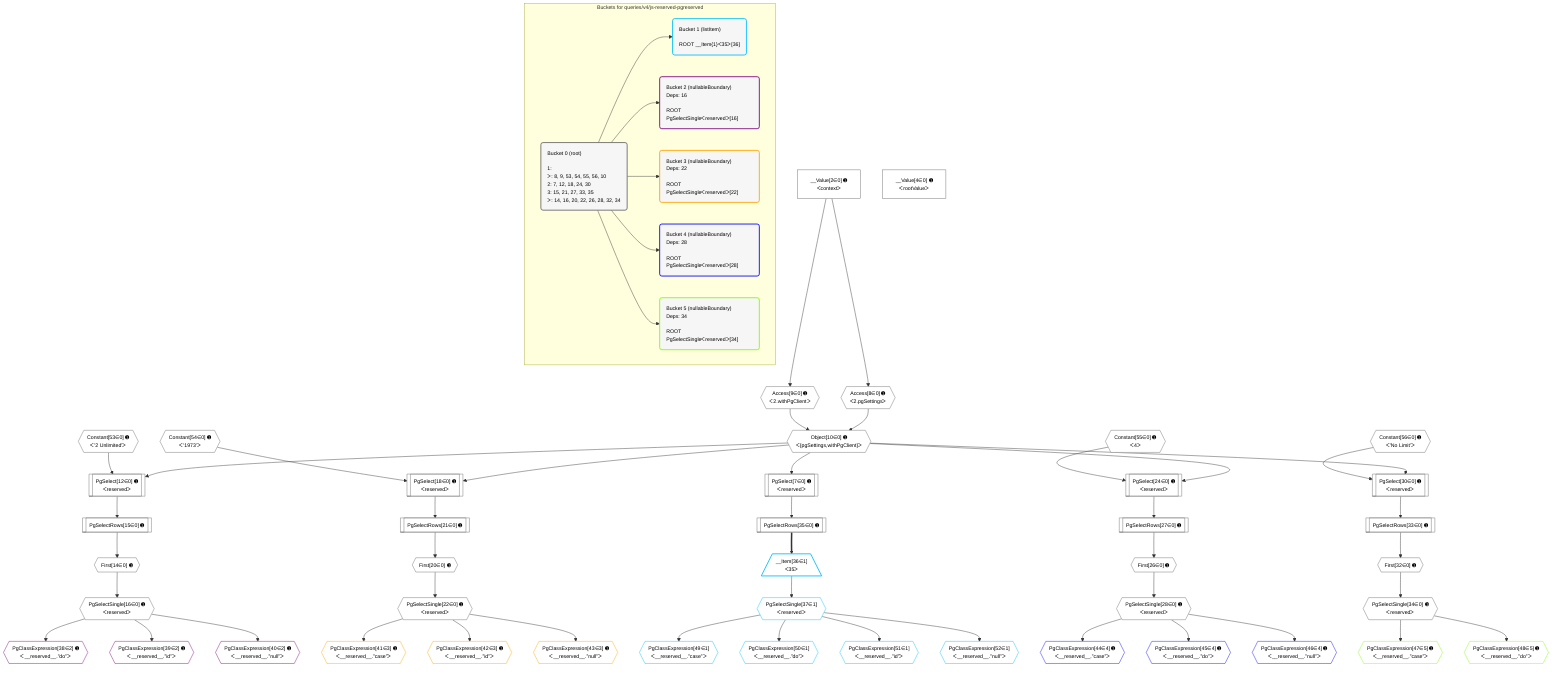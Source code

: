 %%{init: {'themeVariables': { 'fontSize': '12px'}}}%%
graph TD
    classDef path fill:#eee,stroke:#000,color:#000
    classDef plan fill:#fff,stroke-width:1px,color:#000
    classDef itemplan fill:#fff,stroke-width:2px,color:#000
    classDef unbatchedplan fill:#dff,stroke-width:1px,color:#000
    classDef sideeffectplan fill:#fcc,stroke-width:2px,color:#000
    classDef bucket fill:#f6f6f6,color:#000,stroke-width:2px,text-align:left

    subgraph "Buckets for queries/v4/js-reserved-pgreserved"
    Bucket0("Bucket 0 (root)<br /><br />1: <br />ᐳ: 8, 9, 53, 54, 55, 56, 10<br />2: 7, 12, 18, 24, 30<br />3: 15, 21, 27, 33, 35<br />ᐳ: 14, 16, 20, 22, 26, 28, 32, 34"):::bucket
    Bucket1("Bucket 1 (listItem)<br /><br />ROOT __Item{1}ᐸ35ᐳ[36]"):::bucket
    Bucket2("Bucket 2 (nullableBoundary)<br />Deps: 16<br /><br />ROOT PgSelectSingleᐸreservedᐳ[16]"):::bucket
    Bucket3("Bucket 3 (nullableBoundary)<br />Deps: 22<br /><br />ROOT PgSelectSingleᐸreservedᐳ[22]"):::bucket
    Bucket4("Bucket 4 (nullableBoundary)<br />Deps: 28<br /><br />ROOT PgSelectSingleᐸreservedᐳ[28]"):::bucket
    Bucket5("Bucket 5 (nullableBoundary)<br />Deps: 34<br /><br />ROOT PgSelectSingleᐸreservedᐳ[34]"):::bucket
    end
    Bucket0 --> Bucket1 & Bucket2 & Bucket3 & Bucket4 & Bucket5

    %% plan dependencies
    Object10{{"Object[10∈0] ➊<br />ᐸ{pgSettings,withPgClient}ᐳ"}}:::plan
    Access8{{"Access[8∈0] ➊<br />ᐸ2.pgSettingsᐳ"}}:::plan
    Access9{{"Access[9∈0] ➊<br />ᐸ2.withPgClientᐳ"}}:::plan
    Access8 & Access9 --> Object10
    PgSelect12[["PgSelect[12∈0] ➊<br />ᐸreservedᐳ"]]:::plan
    Constant53{{"Constant[53∈0] ➊<br />ᐸ'2 Unlimited'ᐳ"}}:::plan
    Object10 & Constant53 --> PgSelect12
    PgSelect18[["PgSelect[18∈0] ➊<br />ᐸreservedᐳ"]]:::plan
    Constant54{{"Constant[54∈0] ➊<br />ᐸ'1973'ᐳ"}}:::plan
    Object10 & Constant54 --> PgSelect18
    PgSelect24[["PgSelect[24∈0] ➊<br />ᐸreservedᐳ"]]:::plan
    Constant55{{"Constant[55∈0] ➊<br />ᐸ4ᐳ"}}:::plan
    Object10 & Constant55 --> PgSelect24
    PgSelect30[["PgSelect[30∈0] ➊<br />ᐸreservedᐳ"]]:::plan
    Constant56{{"Constant[56∈0] ➊<br />ᐸ'No Limit'ᐳ"}}:::plan
    Object10 & Constant56 --> PgSelect30
    PgSelect7[["PgSelect[7∈0] ➊<br />ᐸreservedᐳ"]]:::plan
    Object10 --> PgSelect7
    __Value2["__Value[2∈0] ➊<br />ᐸcontextᐳ"]:::plan
    __Value2 --> Access8
    __Value2 --> Access9
    First14{{"First[14∈0] ➊"}}:::plan
    PgSelectRows15[["PgSelectRows[15∈0] ➊"]]:::plan
    PgSelectRows15 --> First14
    PgSelect12 --> PgSelectRows15
    PgSelectSingle16{{"PgSelectSingle[16∈0] ➊<br />ᐸreservedᐳ"}}:::plan
    First14 --> PgSelectSingle16
    First20{{"First[20∈0] ➊"}}:::plan
    PgSelectRows21[["PgSelectRows[21∈0] ➊"]]:::plan
    PgSelectRows21 --> First20
    PgSelect18 --> PgSelectRows21
    PgSelectSingle22{{"PgSelectSingle[22∈0] ➊<br />ᐸreservedᐳ"}}:::plan
    First20 --> PgSelectSingle22
    First26{{"First[26∈0] ➊"}}:::plan
    PgSelectRows27[["PgSelectRows[27∈0] ➊"]]:::plan
    PgSelectRows27 --> First26
    PgSelect24 --> PgSelectRows27
    PgSelectSingle28{{"PgSelectSingle[28∈0] ➊<br />ᐸreservedᐳ"}}:::plan
    First26 --> PgSelectSingle28
    First32{{"First[32∈0] ➊"}}:::plan
    PgSelectRows33[["PgSelectRows[33∈0] ➊"]]:::plan
    PgSelectRows33 --> First32
    PgSelect30 --> PgSelectRows33
    PgSelectSingle34{{"PgSelectSingle[34∈0] ➊<br />ᐸreservedᐳ"}}:::plan
    First32 --> PgSelectSingle34
    PgSelectRows35[["PgSelectRows[35∈0] ➊"]]:::plan
    PgSelect7 --> PgSelectRows35
    __Value4["__Value[4∈0] ➊<br />ᐸrootValueᐳ"]:::plan
    __Item36[/"__Item[36∈1]<br />ᐸ35ᐳ"\]:::itemplan
    PgSelectRows35 ==> __Item36
    PgSelectSingle37{{"PgSelectSingle[37∈1]<br />ᐸreservedᐳ"}}:::plan
    __Item36 --> PgSelectSingle37
    PgClassExpression49{{"PgClassExpression[49∈1]<br />ᐸ__reserved__.”case”ᐳ"}}:::plan
    PgSelectSingle37 --> PgClassExpression49
    PgClassExpression50{{"PgClassExpression[50∈1]<br />ᐸ__reserved__.”do”ᐳ"}}:::plan
    PgSelectSingle37 --> PgClassExpression50
    PgClassExpression51{{"PgClassExpression[51∈1]<br />ᐸ__reserved__.”id”ᐳ"}}:::plan
    PgSelectSingle37 --> PgClassExpression51
    PgClassExpression52{{"PgClassExpression[52∈1]<br />ᐸ__reserved__.”null”ᐳ"}}:::plan
    PgSelectSingle37 --> PgClassExpression52
    PgClassExpression38{{"PgClassExpression[38∈2] ➊<br />ᐸ__reserved__.”do”ᐳ"}}:::plan
    PgSelectSingle16 --> PgClassExpression38
    PgClassExpression39{{"PgClassExpression[39∈2] ➊<br />ᐸ__reserved__.”id”ᐳ"}}:::plan
    PgSelectSingle16 --> PgClassExpression39
    PgClassExpression40{{"PgClassExpression[40∈2] ➊<br />ᐸ__reserved__.”null”ᐳ"}}:::plan
    PgSelectSingle16 --> PgClassExpression40
    PgClassExpression41{{"PgClassExpression[41∈3] ➊<br />ᐸ__reserved__.”case”ᐳ"}}:::plan
    PgSelectSingle22 --> PgClassExpression41
    PgClassExpression42{{"PgClassExpression[42∈3] ➊<br />ᐸ__reserved__.”id”ᐳ"}}:::plan
    PgSelectSingle22 --> PgClassExpression42
    PgClassExpression43{{"PgClassExpression[43∈3] ➊<br />ᐸ__reserved__.”null”ᐳ"}}:::plan
    PgSelectSingle22 --> PgClassExpression43
    PgClassExpression44{{"PgClassExpression[44∈4] ➊<br />ᐸ__reserved__.”case”ᐳ"}}:::plan
    PgSelectSingle28 --> PgClassExpression44
    PgClassExpression45{{"PgClassExpression[45∈4] ➊<br />ᐸ__reserved__.”do”ᐳ"}}:::plan
    PgSelectSingle28 --> PgClassExpression45
    PgClassExpression46{{"PgClassExpression[46∈4] ➊<br />ᐸ__reserved__.”null”ᐳ"}}:::plan
    PgSelectSingle28 --> PgClassExpression46
    PgClassExpression47{{"PgClassExpression[47∈5] ➊<br />ᐸ__reserved__.”case”ᐳ"}}:::plan
    PgSelectSingle34 --> PgClassExpression47
    PgClassExpression48{{"PgClassExpression[48∈5] ➊<br />ᐸ__reserved__.”do”ᐳ"}}:::plan
    PgSelectSingle34 --> PgClassExpression48

    %% define steps
    classDef bucket0 stroke:#696969
    class Bucket0,__Value2,__Value4,PgSelect7,Access8,Access9,Object10,PgSelect12,First14,PgSelectRows15,PgSelectSingle16,PgSelect18,First20,PgSelectRows21,PgSelectSingle22,PgSelect24,First26,PgSelectRows27,PgSelectSingle28,PgSelect30,First32,PgSelectRows33,PgSelectSingle34,PgSelectRows35,Constant53,Constant54,Constant55,Constant56 bucket0
    classDef bucket1 stroke:#00bfff
    class Bucket1,__Item36,PgSelectSingle37,PgClassExpression49,PgClassExpression50,PgClassExpression51,PgClassExpression52 bucket1
    classDef bucket2 stroke:#7f007f
    class Bucket2,PgClassExpression38,PgClassExpression39,PgClassExpression40 bucket2
    classDef bucket3 stroke:#ffa500
    class Bucket3,PgClassExpression41,PgClassExpression42,PgClassExpression43 bucket3
    classDef bucket4 stroke:#0000ff
    class Bucket4,PgClassExpression44,PgClassExpression45,PgClassExpression46 bucket4
    classDef bucket5 stroke:#7fff00
    class Bucket5,PgClassExpression47,PgClassExpression48 bucket5